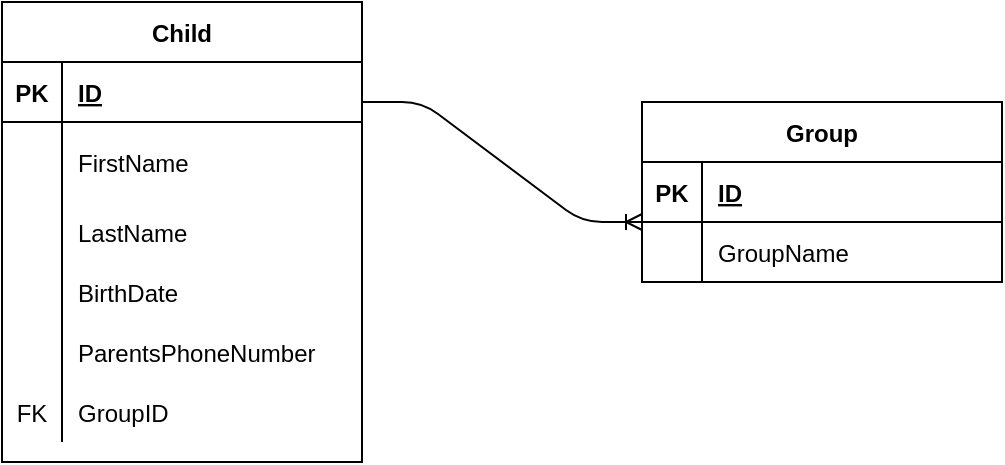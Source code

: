 <mxfile version="15.3.0" type="google"><diagram id="R2lEEEUBdFMjLlhIrx00" name="Page-1"><mxGraphModel dx="1422" dy="762" grid="1" gridSize="10" guides="1" tooltips="1" connect="1" arrows="1" fold="1" page="1" pageScale="1" pageWidth="850" pageHeight="1100" math="0" shadow="0" extFonts="Permanent Marker^https://fonts.googleapis.com/css?family=Permanent+Marker"><root><mxCell id="0"/><mxCell id="1" parent="0"/><mxCell id="z6IqDMre-Mc45INEZ8Vl-19" value="Child" style="shape=table;startSize=30;container=1;collapsible=1;childLayout=tableLayout;fixedRows=1;rowLines=0;fontStyle=1;align=center;resizeLast=1;" parent="1" vertex="1"><mxGeometry x="60" y="120" width="180" height="230" as="geometry"><mxRectangle x="80" y="480" width="60" height="30" as="alternateBounds"/></mxGeometry></mxCell><mxCell id="z6IqDMre-Mc45INEZ8Vl-20" value="" style="shape=partialRectangle;collapsible=0;dropTarget=0;pointerEvents=0;fillColor=none;top=0;left=0;bottom=1;right=0;points=[[0,0.5],[1,0.5]];portConstraint=eastwest;" parent="z6IqDMre-Mc45INEZ8Vl-19" vertex="1"><mxGeometry y="30" width="180" height="30" as="geometry"/></mxCell><mxCell id="z6IqDMre-Mc45INEZ8Vl-21" value="PK" style="shape=partialRectangle;connectable=0;fillColor=none;top=0;left=0;bottom=0;right=0;fontStyle=1;overflow=hidden;" parent="z6IqDMre-Mc45INEZ8Vl-20" vertex="1"><mxGeometry width="30" height="30" as="geometry"><mxRectangle width="30" height="30" as="alternateBounds"/></mxGeometry></mxCell><mxCell id="z6IqDMre-Mc45INEZ8Vl-22" value="ID" style="shape=partialRectangle;connectable=0;fillColor=none;top=0;left=0;bottom=0;right=0;align=left;spacingLeft=6;fontStyle=5;overflow=hidden;" parent="z6IqDMre-Mc45INEZ8Vl-20" vertex="1"><mxGeometry x="30" width="150" height="30" as="geometry"><mxRectangle width="150" height="30" as="alternateBounds"/></mxGeometry></mxCell><mxCell id="z6IqDMre-Mc45INEZ8Vl-23" value="" style="shape=partialRectangle;collapsible=0;dropTarget=0;pointerEvents=0;fillColor=none;top=0;left=0;bottom=0;right=0;points=[[0,0.5],[1,0.5]];portConstraint=eastwest;" parent="z6IqDMre-Mc45INEZ8Vl-19" vertex="1"><mxGeometry y="60" width="180" height="40" as="geometry"/></mxCell><mxCell id="z6IqDMre-Mc45INEZ8Vl-24" value="" style="shape=partialRectangle;connectable=0;fillColor=none;top=0;left=0;bottom=0;right=0;editable=1;overflow=hidden;" parent="z6IqDMre-Mc45INEZ8Vl-23" vertex="1"><mxGeometry width="30" height="40" as="geometry"><mxRectangle width="30" height="40" as="alternateBounds"/></mxGeometry></mxCell><mxCell id="z6IqDMre-Mc45INEZ8Vl-25" value="FirstName" style="shape=partialRectangle;connectable=0;fillColor=none;top=0;left=0;bottom=0;right=0;align=left;spacingLeft=6;overflow=hidden;" parent="z6IqDMre-Mc45INEZ8Vl-23" vertex="1"><mxGeometry x="30" width="150" height="40" as="geometry"><mxRectangle width="150" height="40" as="alternateBounds"/></mxGeometry></mxCell><mxCell id="z6IqDMre-Mc45INEZ8Vl-26" value="" style="shape=partialRectangle;collapsible=0;dropTarget=0;pointerEvents=0;fillColor=none;top=0;left=0;bottom=0;right=0;points=[[0,0.5],[1,0.5]];portConstraint=eastwest;" parent="z6IqDMre-Mc45INEZ8Vl-19" vertex="1"><mxGeometry y="100" width="180" height="30" as="geometry"/></mxCell><mxCell id="z6IqDMre-Mc45INEZ8Vl-27" value="" style="shape=partialRectangle;connectable=0;fillColor=none;top=0;left=0;bottom=0;right=0;editable=1;overflow=hidden;" parent="z6IqDMre-Mc45INEZ8Vl-26" vertex="1"><mxGeometry width="30" height="30" as="geometry"><mxRectangle width="30" height="30" as="alternateBounds"/></mxGeometry></mxCell><mxCell id="z6IqDMre-Mc45INEZ8Vl-28" value="LastName" style="shape=partialRectangle;connectable=0;fillColor=none;top=0;left=0;bottom=0;right=0;align=left;spacingLeft=6;overflow=hidden;" parent="z6IqDMre-Mc45INEZ8Vl-26" vertex="1"><mxGeometry x="30" width="150" height="30" as="geometry"><mxRectangle width="150" height="30" as="alternateBounds"/></mxGeometry></mxCell><mxCell id="z6IqDMre-Mc45INEZ8Vl-29" value="" style="shape=partialRectangle;collapsible=0;dropTarget=0;pointerEvents=0;fillColor=none;top=0;left=0;bottom=0;right=0;points=[[0,0.5],[1,0.5]];portConstraint=eastwest;" parent="z6IqDMre-Mc45INEZ8Vl-19" vertex="1"><mxGeometry y="130" width="180" height="30" as="geometry"/></mxCell><mxCell id="z6IqDMre-Mc45INEZ8Vl-30" value="" style="shape=partialRectangle;connectable=0;fillColor=none;top=0;left=0;bottom=0;right=0;editable=1;overflow=hidden;" parent="z6IqDMre-Mc45INEZ8Vl-29" vertex="1"><mxGeometry width="30" height="30" as="geometry"><mxRectangle width="30" height="30" as="alternateBounds"/></mxGeometry></mxCell><mxCell id="z6IqDMre-Mc45INEZ8Vl-31" value="BirthDate" style="shape=partialRectangle;connectable=0;fillColor=none;top=0;left=0;bottom=0;right=0;align=left;spacingLeft=6;overflow=hidden;" parent="z6IqDMre-Mc45INEZ8Vl-29" vertex="1"><mxGeometry x="30" width="150" height="30" as="geometry"><mxRectangle width="150" height="30" as="alternateBounds"/></mxGeometry></mxCell><mxCell id="kduitKMFCYw5gOnuSl4i-10" value="" style="shape=partialRectangle;collapsible=0;dropTarget=0;pointerEvents=0;fillColor=none;top=0;left=0;bottom=0;right=0;points=[[0,0.5],[1,0.5]];portConstraint=eastwest;" parent="z6IqDMre-Mc45INEZ8Vl-19" vertex="1"><mxGeometry y="160" width="180" height="30" as="geometry"/></mxCell><mxCell id="kduitKMFCYw5gOnuSl4i-11" value="" style="shape=partialRectangle;connectable=0;fillColor=none;top=0;left=0;bottom=0;right=0;editable=1;overflow=hidden;" parent="kduitKMFCYw5gOnuSl4i-10" vertex="1"><mxGeometry width="30" height="30" as="geometry"><mxRectangle width="30" height="30" as="alternateBounds"/></mxGeometry></mxCell><mxCell id="kduitKMFCYw5gOnuSl4i-12" value="ParentsPhoneNumber" style="shape=partialRectangle;connectable=0;fillColor=none;top=0;left=0;bottom=0;right=0;align=left;spacingLeft=6;overflow=hidden;" parent="kduitKMFCYw5gOnuSl4i-10" vertex="1"><mxGeometry x="30" width="150" height="30" as="geometry"><mxRectangle width="150" height="30" as="alternateBounds"/></mxGeometry></mxCell><mxCell id="kduitKMFCYw5gOnuSl4i-14" value="" style="shape=partialRectangle;collapsible=0;dropTarget=0;pointerEvents=0;fillColor=none;top=0;left=0;bottom=0;right=0;points=[[0,0.5],[1,0.5]];portConstraint=eastwest;" parent="z6IqDMre-Mc45INEZ8Vl-19" vertex="1"><mxGeometry y="190" width="180" height="30" as="geometry"/></mxCell><mxCell id="kduitKMFCYw5gOnuSl4i-15" value="FK" style="shape=partialRectangle;connectable=0;fillColor=none;top=0;left=0;bottom=0;right=0;fontStyle=0;overflow=hidden;" parent="kduitKMFCYw5gOnuSl4i-14" vertex="1"><mxGeometry width="30" height="30" as="geometry"><mxRectangle width="30" height="30" as="alternateBounds"/></mxGeometry></mxCell><mxCell id="kduitKMFCYw5gOnuSl4i-16" value="GroupID" style="shape=partialRectangle;connectable=0;fillColor=none;top=0;left=0;bottom=0;right=0;align=left;spacingLeft=6;fontStyle=0;overflow=hidden;" parent="kduitKMFCYw5gOnuSl4i-14" vertex="1"><mxGeometry x="30" width="150" height="30" as="geometry"><mxRectangle width="150" height="30" as="alternateBounds"/></mxGeometry></mxCell><mxCell id="z6IqDMre-Mc45INEZ8Vl-33" value="" style="edgeStyle=entityRelationEdgeStyle;fontSize=12;html=1;endArrow=ERoneToMany;" parent="1" edge="1"><mxGeometry width="100" height="100" relative="1" as="geometry"><mxPoint x="240" y="170" as="sourcePoint"/><mxPoint x="380" y="230" as="targetPoint"/></mxGeometry></mxCell><mxCell id="z6IqDMre-Mc45INEZ8Vl-34" value="Group" style="shape=table;startSize=30;container=1;collapsible=1;childLayout=tableLayout;fixedRows=1;rowLines=0;fontStyle=1;align=center;resizeLast=1;" parent="1" vertex="1"><mxGeometry x="380" y="170" width="180" height="90" as="geometry"/></mxCell><mxCell id="z6IqDMre-Mc45INEZ8Vl-35" value="" style="shape=partialRectangle;collapsible=0;dropTarget=0;pointerEvents=0;fillColor=none;top=0;left=0;bottom=1;right=0;points=[[0,0.5],[1,0.5]];portConstraint=eastwest;" parent="z6IqDMre-Mc45INEZ8Vl-34" vertex="1"><mxGeometry y="30" width="180" height="30" as="geometry"/></mxCell><mxCell id="z6IqDMre-Mc45INEZ8Vl-36" value="PK" style="shape=partialRectangle;connectable=0;fillColor=none;top=0;left=0;bottom=0;right=0;fontStyle=1;overflow=hidden;" parent="z6IqDMre-Mc45INEZ8Vl-35" vertex="1"><mxGeometry width="30" height="30" as="geometry"><mxRectangle width="30" height="30" as="alternateBounds"/></mxGeometry></mxCell><mxCell id="z6IqDMre-Mc45INEZ8Vl-37" value="ID" style="shape=partialRectangle;connectable=0;fillColor=none;top=0;left=0;bottom=0;right=0;align=left;spacingLeft=6;fontStyle=5;overflow=hidden;" parent="z6IqDMre-Mc45INEZ8Vl-35" vertex="1"><mxGeometry x="30" width="150" height="30" as="geometry"><mxRectangle width="150" height="30" as="alternateBounds"/></mxGeometry></mxCell><mxCell id="z6IqDMre-Mc45INEZ8Vl-38" value="" style="shape=partialRectangle;collapsible=0;dropTarget=0;pointerEvents=0;fillColor=none;top=0;left=0;bottom=0;right=0;points=[[0,0.5],[1,0.5]];portConstraint=eastwest;" parent="z6IqDMre-Mc45INEZ8Vl-34" vertex="1"><mxGeometry y="60" width="180" height="30" as="geometry"/></mxCell><mxCell id="z6IqDMre-Mc45INEZ8Vl-39" value="" style="shape=partialRectangle;connectable=0;fillColor=none;top=0;left=0;bottom=0;right=0;editable=1;overflow=hidden;" parent="z6IqDMre-Mc45INEZ8Vl-38" vertex="1"><mxGeometry width="30" height="30" as="geometry"><mxRectangle width="30" height="30" as="alternateBounds"/></mxGeometry></mxCell><mxCell id="z6IqDMre-Mc45INEZ8Vl-40" value="GroupName" style="shape=partialRectangle;connectable=0;fillColor=none;top=0;left=0;bottom=0;right=0;align=left;spacingLeft=6;overflow=hidden;" parent="z6IqDMre-Mc45INEZ8Vl-38" vertex="1"><mxGeometry x="30" width="150" height="30" as="geometry"><mxRectangle width="150" height="30" as="alternateBounds"/></mxGeometry></mxCell></root></mxGraphModel></diagram></mxfile>